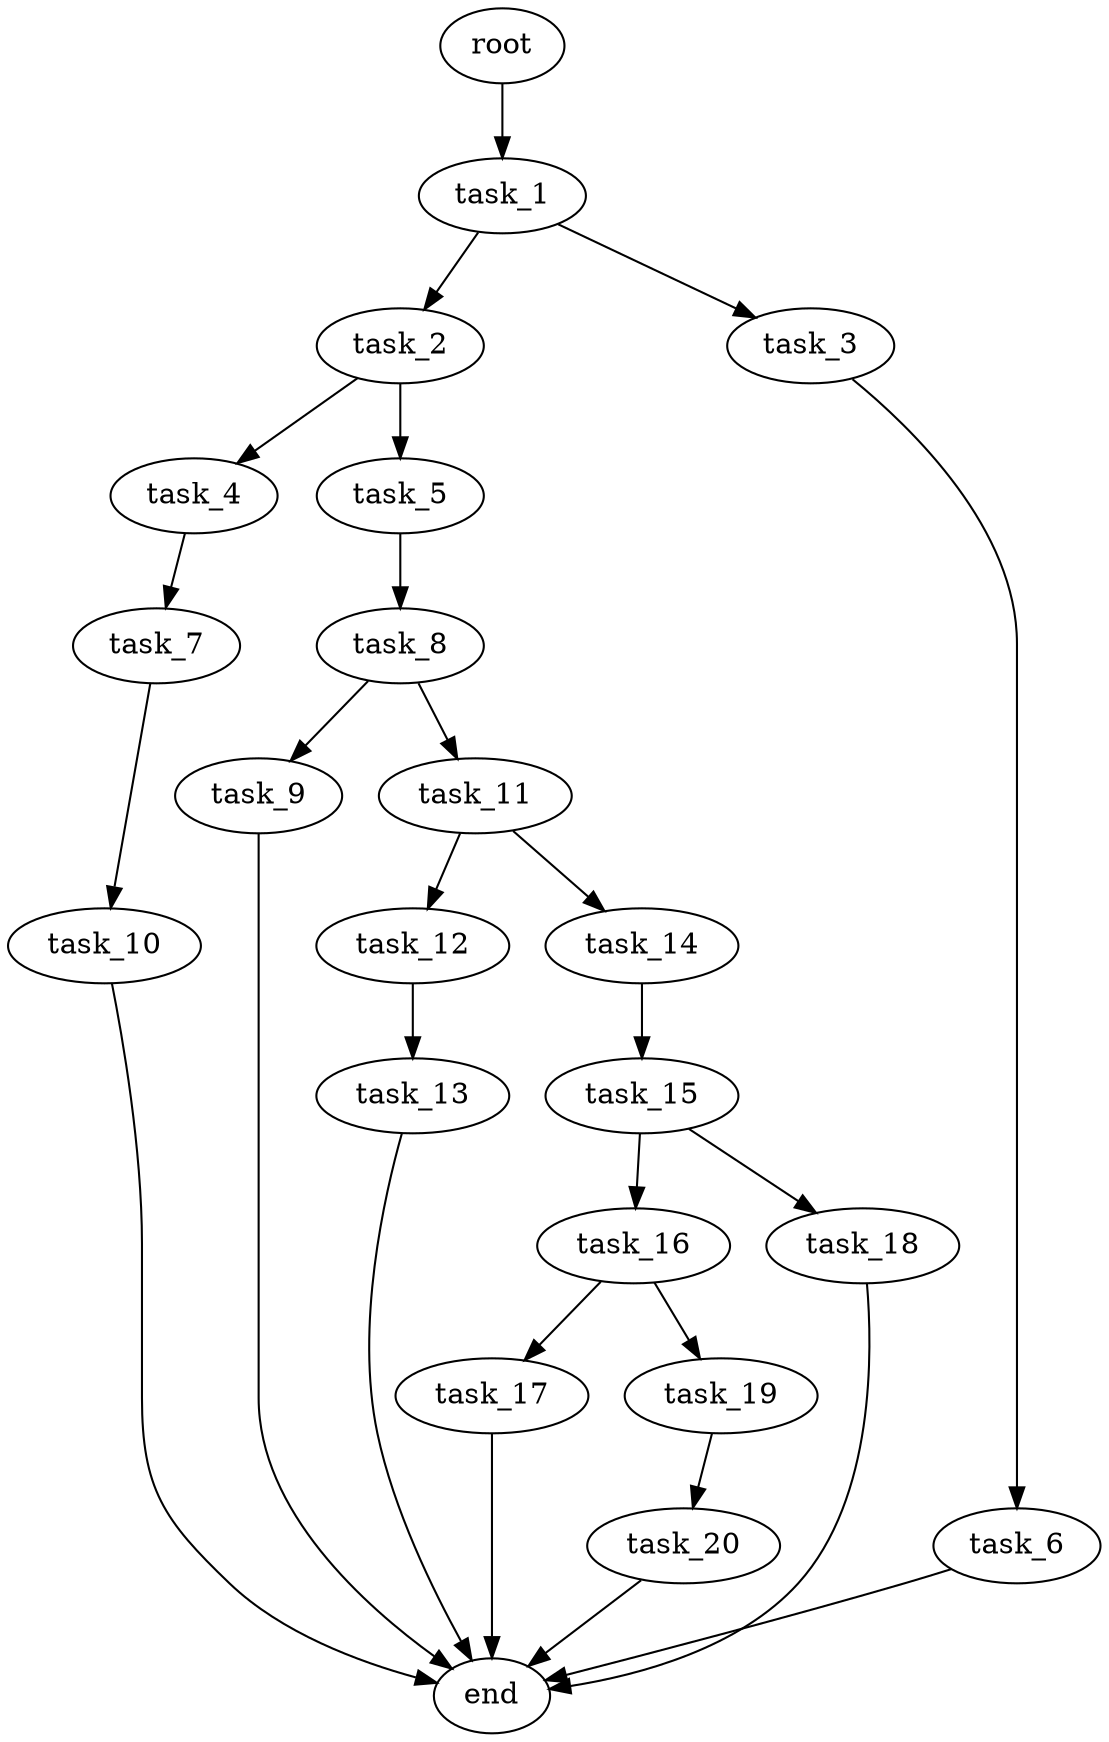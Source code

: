 digraph G {
  root [size="0.000000e+00"];
  task_1 [size="9.097099e+10"];
  task_2 [size="7.358337e+09"];
  task_3 [size="8.088240e+09"];
  task_4 [size="6.083366e+10"];
  task_5 [size="6.577567e+09"];
  task_6 [size="2.750885e+10"];
  task_7 [size="6.331134e+10"];
  task_8 [size="5.484016e+10"];
  task_9 [size="3.252529e+10"];
  task_10 [size="9.946283e+10"];
  task_11 [size="5.306038e+10"];
  task_12 [size="4.537700e+10"];
  task_13 [size="6.054662e+10"];
  task_14 [size="9.926854e+09"];
  task_15 [size="7.018092e+10"];
  task_16 [size="8.528075e+10"];
  task_17 [size="6.509516e+10"];
  task_18 [size="7.689858e+10"];
  task_19 [size="7.208678e+10"];
  task_20 [size="2.151016e+10"];
  end [size="0.000000e+00"];

  root -> task_1 [size="1.000000e-12"];
  task_1 -> task_2 [size="7.358337e+07"];
  task_1 -> task_3 [size="8.088240e+07"];
  task_2 -> task_4 [size="6.083366e+08"];
  task_2 -> task_5 [size="6.577567e+07"];
  task_3 -> task_6 [size="2.750885e+08"];
  task_4 -> task_7 [size="6.331134e+08"];
  task_5 -> task_8 [size="5.484016e+08"];
  task_6 -> end [size="1.000000e-12"];
  task_7 -> task_10 [size="9.946283e+08"];
  task_8 -> task_9 [size="3.252529e+08"];
  task_8 -> task_11 [size="5.306038e+08"];
  task_9 -> end [size="1.000000e-12"];
  task_10 -> end [size="1.000000e-12"];
  task_11 -> task_12 [size="4.537700e+08"];
  task_11 -> task_14 [size="9.926854e+07"];
  task_12 -> task_13 [size="6.054662e+08"];
  task_13 -> end [size="1.000000e-12"];
  task_14 -> task_15 [size="7.018092e+08"];
  task_15 -> task_16 [size="8.528075e+08"];
  task_15 -> task_18 [size="7.689858e+08"];
  task_16 -> task_17 [size="6.509516e+08"];
  task_16 -> task_19 [size="7.208678e+08"];
  task_17 -> end [size="1.000000e-12"];
  task_18 -> end [size="1.000000e-12"];
  task_19 -> task_20 [size="2.151016e+08"];
  task_20 -> end [size="1.000000e-12"];
}
